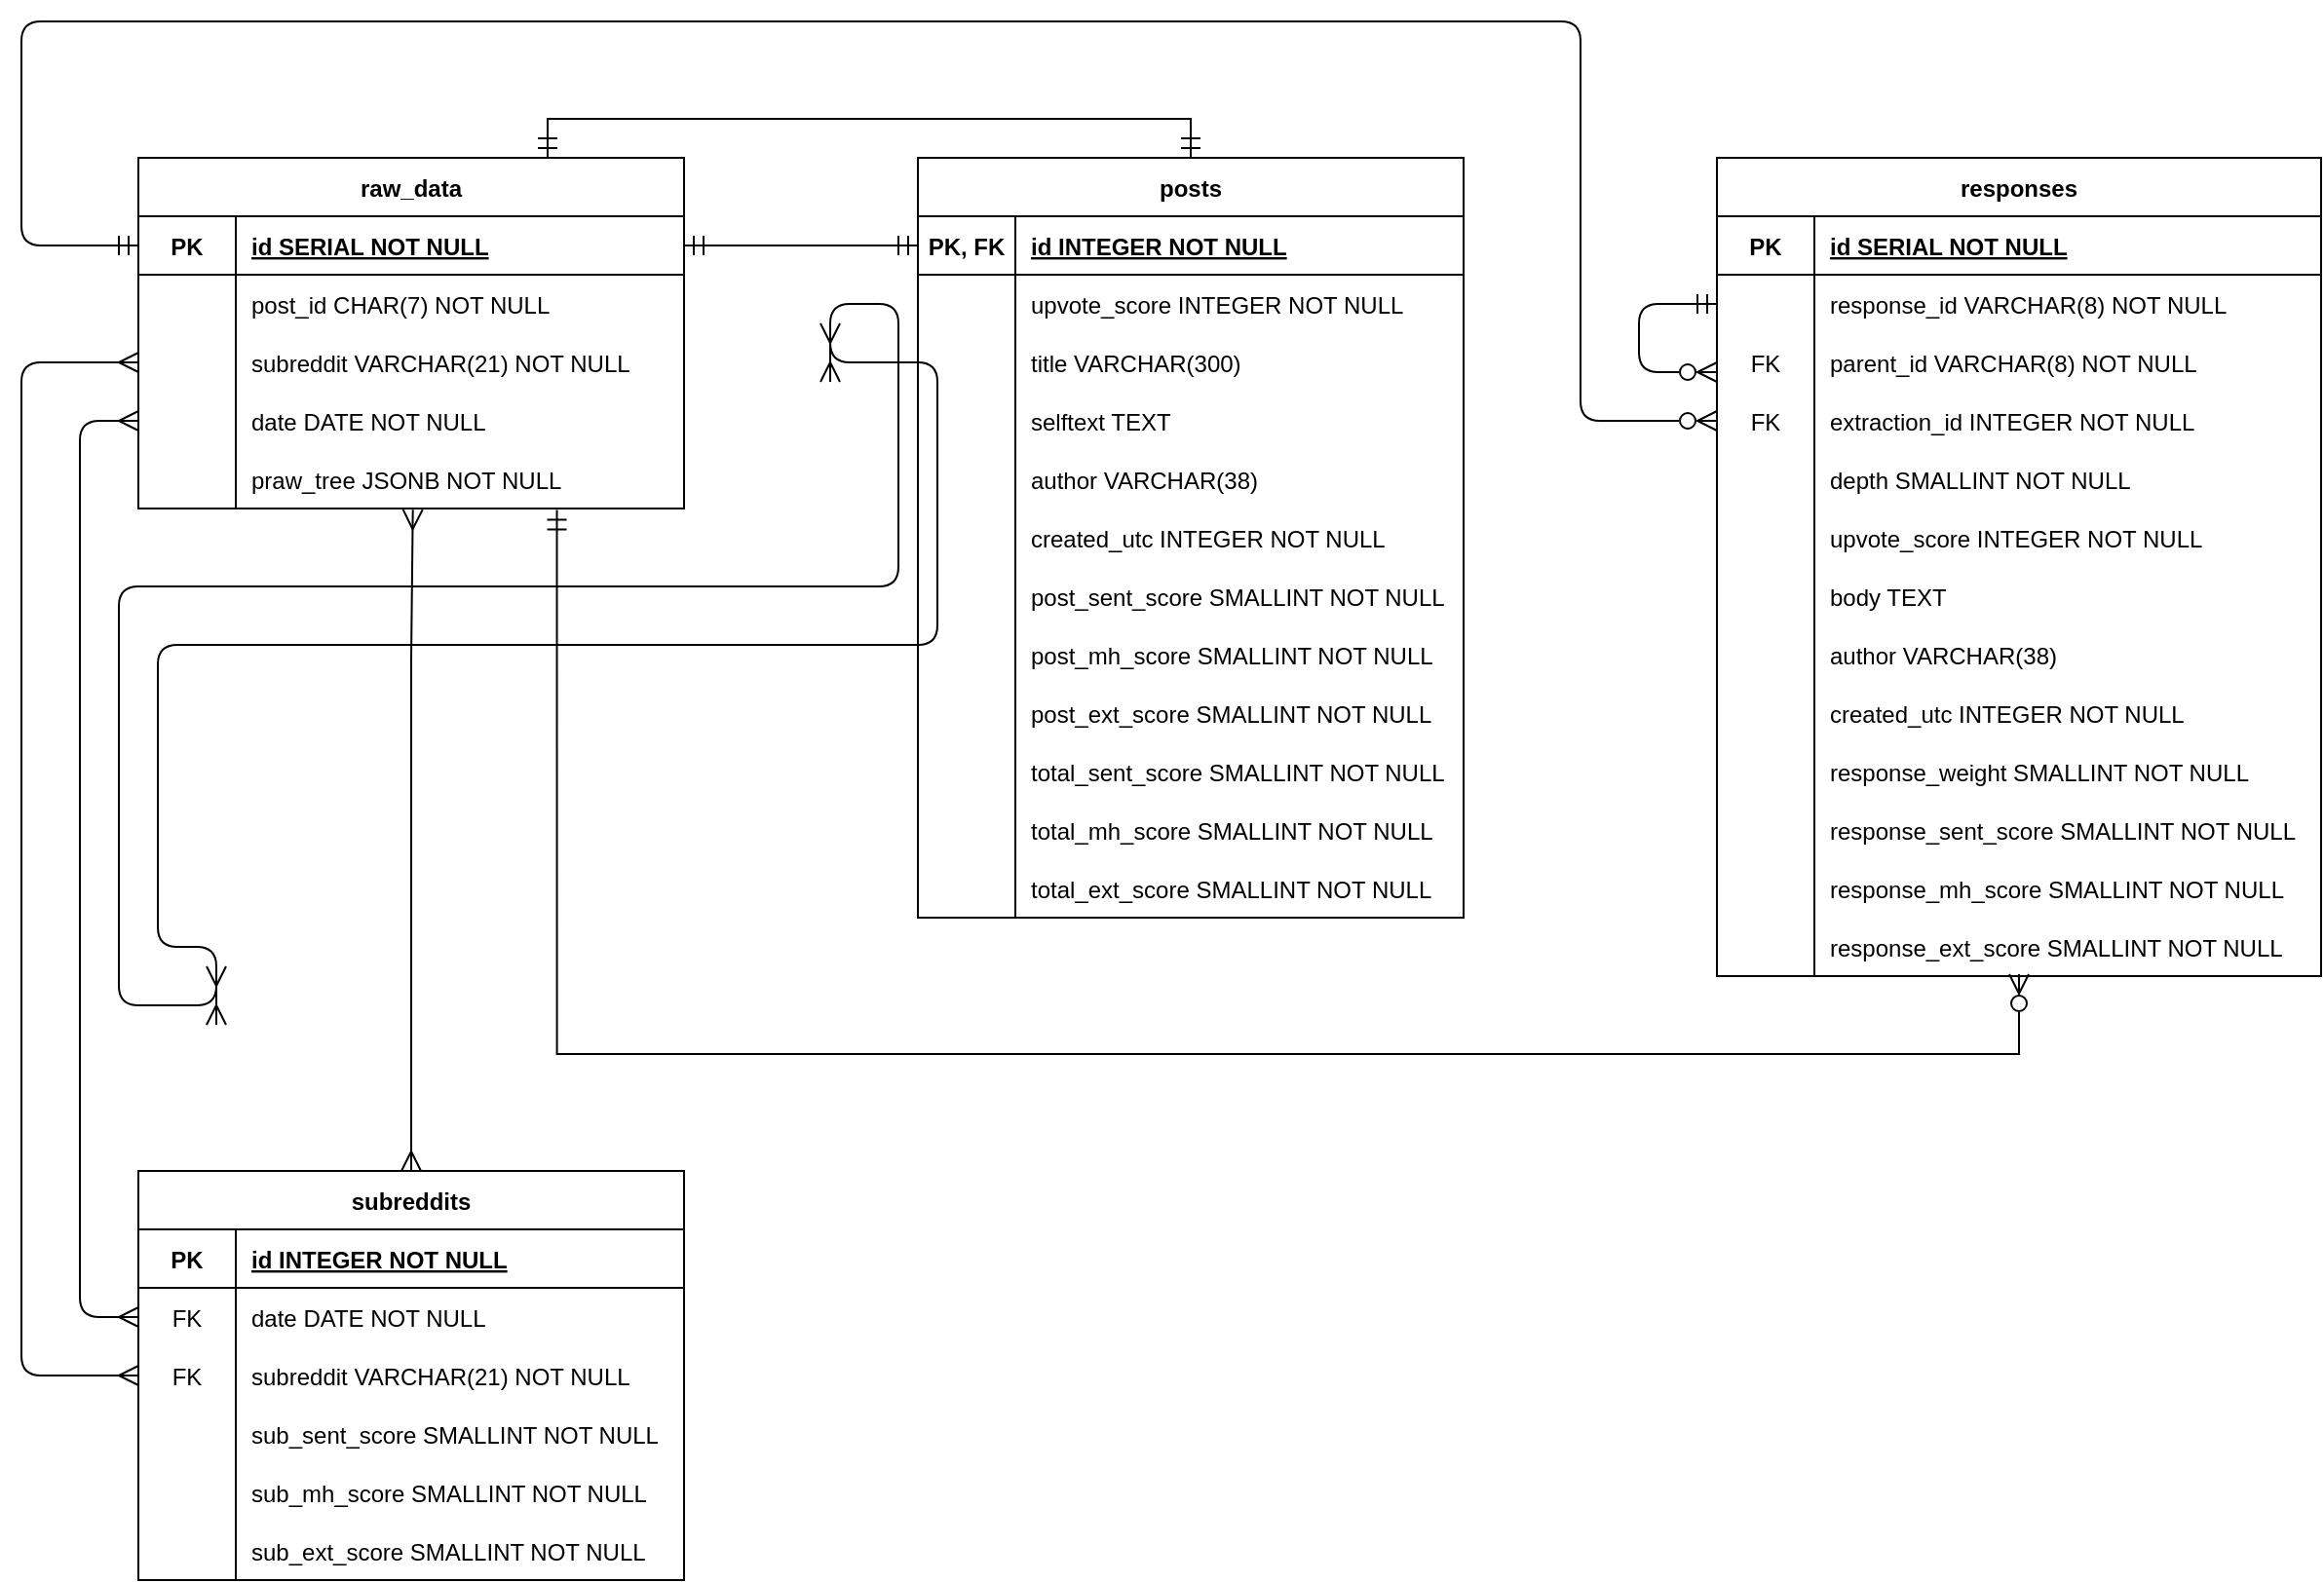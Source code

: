 <mxfile version="24.8.2">
  <diagram id="R2lEEEUBdFMjLlhIrx00" name="Page-1">
    <mxGraphModel dx="2150" dy="928" grid="0" gridSize="10" guides="1" tooltips="1" connect="1" arrows="1" fold="1" page="0" pageScale="1" pageWidth="850" pageHeight="1100" math="0" shadow="0" extFonts="Permanent Marker^https://fonts.googleapis.com/css?family=Permanent+Marker">
      <root>
        <mxCell id="0" />
        <mxCell id="1" parent="0" />
        <mxCell id="C-vyLk0tnHw3VtMMgP7b-1" value="" style="edgeStyle=entityRelationEdgeStyle;endArrow=ERmandOne;startArrow=ERmandOne;endFill=0;startFill=0;entryX=0;entryY=0.5;entryDx=0;entryDy=0;endSize=8;startSize=8;" parent="1" source="C-vyLk0tnHw3VtMMgP7b-24" target="C-vyLk0tnHw3VtMMgP7b-3" edge="1">
          <mxGeometry width="100" height="100" relative="1" as="geometry">
            <mxPoint x="300" y="720" as="sourcePoint" />
            <mxPoint x="400" y="620" as="targetPoint" />
          </mxGeometry>
        </mxCell>
        <mxCell id="C-vyLk0tnHw3VtMMgP7b-2" value="posts" style="shape=table;startSize=30;container=1;collapsible=1;childLayout=tableLayout;fixedRows=1;rowLines=0;fontStyle=1;align=center;resizeLast=1;" parent="1" vertex="1">
          <mxGeometry x="340" y="120" width="280" height="390" as="geometry">
            <mxRectangle x="450" y="120" width="80" height="30" as="alternateBounds" />
          </mxGeometry>
        </mxCell>
        <mxCell id="C-vyLk0tnHw3VtMMgP7b-3" value="" style="shape=partialRectangle;collapsible=0;dropTarget=0;pointerEvents=0;fillColor=none;points=[[0,0.5],[1,0.5]];portConstraint=eastwest;top=0;left=0;right=0;bottom=1;" parent="C-vyLk0tnHw3VtMMgP7b-2" vertex="1">
          <mxGeometry y="30" width="280" height="30" as="geometry" />
        </mxCell>
        <mxCell id="C-vyLk0tnHw3VtMMgP7b-4" value="PK, FK" style="shape=partialRectangle;overflow=hidden;connectable=0;fillColor=none;top=0;left=0;bottom=0;right=0;fontStyle=1;" parent="C-vyLk0tnHw3VtMMgP7b-3" vertex="1">
          <mxGeometry width="50" height="30" as="geometry">
            <mxRectangle width="50" height="30" as="alternateBounds" />
          </mxGeometry>
        </mxCell>
        <mxCell id="C-vyLk0tnHw3VtMMgP7b-5" value="id INTEGER NOT NULL" style="shape=partialRectangle;overflow=hidden;connectable=0;fillColor=none;top=0;left=0;bottom=0;right=0;align=left;spacingLeft=6;fontStyle=5;" parent="C-vyLk0tnHw3VtMMgP7b-3" vertex="1">
          <mxGeometry x="50" width="230" height="30" as="geometry">
            <mxRectangle width="230" height="30" as="alternateBounds" />
          </mxGeometry>
        </mxCell>
        <mxCell id="enfKEhIFP026n-Zkxlq--33" style="shape=partialRectangle;collapsible=0;dropTarget=0;pointerEvents=0;fillColor=none;points=[[0,0.5],[1,0.5]];portConstraint=eastwest;top=0;left=0;right=0;bottom=0;" parent="C-vyLk0tnHw3VtMMgP7b-2" vertex="1">
          <mxGeometry y="60" width="280" height="30" as="geometry" />
        </mxCell>
        <mxCell id="enfKEhIFP026n-Zkxlq--34" style="shape=partialRectangle;overflow=hidden;connectable=0;fillColor=none;top=0;left=0;bottom=0;right=0;" parent="enfKEhIFP026n-Zkxlq--33" vertex="1">
          <mxGeometry width="50" height="30" as="geometry">
            <mxRectangle width="50" height="30" as="alternateBounds" />
          </mxGeometry>
        </mxCell>
        <mxCell id="enfKEhIFP026n-Zkxlq--35" value="upvote_score INTEGER NOT NULL" style="shape=partialRectangle;overflow=hidden;connectable=0;fillColor=none;top=0;left=0;bottom=0;right=0;align=left;spacingLeft=6;" parent="enfKEhIFP026n-Zkxlq--33" vertex="1">
          <mxGeometry x="50" width="230" height="30" as="geometry">
            <mxRectangle width="230" height="30" as="alternateBounds" />
          </mxGeometry>
        </mxCell>
        <mxCell id="enfKEhIFP026n-Zkxlq--36" style="shape=partialRectangle;collapsible=0;dropTarget=0;pointerEvents=0;fillColor=none;points=[[0,0.5],[1,0.5]];portConstraint=eastwest;top=0;left=0;right=0;bottom=0;" parent="C-vyLk0tnHw3VtMMgP7b-2" vertex="1">
          <mxGeometry y="90" width="280" height="30" as="geometry" />
        </mxCell>
        <mxCell id="enfKEhIFP026n-Zkxlq--37" style="shape=partialRectangle;overflow=hidden;connectable=0;fillColor=none;top=0;left=0;bottom=0;right=0;" parent="enfKEhIFP026n-Zkxlq--36" vertex="1">
          <mxGeometry width="50" height="30" as="geometry">
            <mxRectangle width="50" height="30" as="alternateBounds" />
          </mxGeometry>
        </mxCell>
        <mxCell id="enfKEhIFP026n-Zkxlq--38" value="title VARCHAR(300)" style="shape=partialRectangle;overflow=hidden;connectable=0;fillColor=none;top=0;left=0;bottom=0;right=0;align=left;spacingLeft=6;" parent="enfKEhIFP026n-Zkxlq--36" vertex="1">
          <mxGeometry x="50" width="230" height="30" as="geometry">
            <mxRectangle width="230" height="30" as="alternateBounds" />
          </mxGeometry>
        </mxCell>
        <mxCell id="enfKEhIFP026n-Zkxlq--39" style="shape=partialRectangle;collapsible=0;dropTarget=0;pointerEvents=0;fillColor=none;points=[[0,0.5],[1,0.5]];portConstraint=eastwest;top=0;left=0;right=0;bottom=0;" parent="C-vyLk0tnHw3VtMMgP7b-2" vertex="1">
          <mxGeometry y="120" width="280" height="30" as="geometry" />
        </mxCell>
        <mxCell id="enfKEhIFP026n-Zkxlq--40" style="shape=partialRectangle;overflow=hidden;connectable=0;fillColor=none;top=0;left=0;bottom=0;right=0;" parent="enfKEhIFP026n-Zkxlq--39" vertex="1">
          <mxGeometry width="50" height="30" as="geometry">
            <mxRectangle width="50" height="30" as="alternateBounds" />
          </mxGeometry>
        </mxCell>
        <mxCell id="enfKEhIFP026n-Zkxlq--41" value="selftext TEXT" style="shape=partialRectangle;overflow=hidden;connectable=0;fillColor=none;top=0;left=0;bottom=0;right=0;align=left;spacingLeft=6;" parent="enfKEhIFP026n-Zkxlq--39" vertex="1">
          <mxGeometry x="50" width="230" height="30" as="geometry">
            <mxRectangle width="230" height="30" as="alternateBounds" />
          </mxGeometry>
        </mxCell>
        <mxCell id="enfKEhIFP026n-Zkxlq--42" style="shape=partialRectangle;collapsible=0;dropTarget=0;pointerEvents=0;fillColor=none;points=[[0,0.5],[1,0.5]];portConstraint=eastwest;top=0;left=0;right=0;bottom=0;" parent="C-vyLk0tnHw3VtMMgP7b-2" vertex="1">
          <mxGeometry y="150" width="280" height="30" as="geometry" />
        </mxCell>
        <mxCell id="enfKEhIFP026n-Zkxlq--43" style="shape=partialRectangle;overflow=hidden;connectable=0;fillColor=none;top=0;left=0;bottom=0;right=0;" parent="enfKEhIFP026n-Zkxlq--42" vertex="1">
          <mxGeometry width="50" height="30" as="geometry">
            <mxRectangle width="50" height="30" as="alternateBounds" />
          </mxGeometry>
        </mxCell>
        <mxCell id="enfKEhIFP026n-Zkxlq--44" value="author VARCHAR(38)" style="shape=partialRectangle;overflow=hidden;connectable=0;fillColor=none;top=0;left=0;bottom=0;right=0;align=left;spacingLeft=6;" parent="enfKEhIFP026n-Zkxlq--42" vertex="1">
          <mxGeometry x="50" width="230" height="30" as="geometry">
            <mxRectangle width="230" height="30" as="alternateBounds" />
          </mxGeometry>
        </mxCell>
        <mxCell id="enfKEhIFP026n-Zkxlq--45" style="shape=partialRectangle;collapsible=0;dropTarget=0;pointerEvents=0;fillColor=none;points=[[0,0.5],[1,0.5]];portConstraint=eastwest;top=0;left=0;right=0;bottom=0;" parent="C-vyLk0tnHw3VtMMgP7b-2" vertex="1">
          <mxGeometry y="180" width="280" height="30" as="geometry" />
        </mxCell>
        <mxCell id="enfKEhIFP026n-Zkxlq--46" style="shape=partialRectangle;overflow=hidden;connectable=0;fillColor=none;top=0;left=0;bottom=0;right=0;" parent="enfKEhIFP026n-Zkxlq--45" vertex="1">
          <mxGeometry width="50" height="30" as="geometry">
            <mxRectangle width="50" height="30" as="alternateBounds" />
          </mxGeometry>
        </mxCell>
        <mxCell id="enfKEhIFP026n-Zkxlq--47" value="created_utc INTEGER NOT NULL" style="shape=partialRectangle;overflow=hidden;connectable=0;fillColor=none;top=0;left=0;bottom=0;right=0;align=left;spacingLeft=6;" parent="enfKEhIFP026n-Zkxlq--45" vertex="1">
          <mxGeometry x="50" width="230" height="30" as="geometry">
            <mxRectangle width="230" height="30" as="alternateBounds" />
          </mxGeometry>
        </mxCell>
        <mxCell id="8oqQTpmFFKDCSLcYgCD--58" style="shape=partialRectangle;collapsible=0;dropTarget=0;pointerEvents=0;fillColor=none;points=[[0,0.5],[1,0.5]];portConstraint=eastwest;top=0;left=0;right=0;bottom=0;" vertex="1" parent="C-vyLk0tnHw3VtMMgP7b-2">
          <mxGeometry y="210" width="280" height="30" as="geometry" />
        </mxCell>
        <mxCell id="8oqQTpmFFKDCSLcYgCD--59" style="shape=partialRectangle;overflow=hidden;connectable=0;fillColor=none;top=0;left=0;bottom=0;right=0;" vertex="1" parent="8oqQTpmFFKDCSLcYgCD--58">
          <mxGeometry width="50" height="30" as="geometry">
            <mxRectangle width="50" height="30" as="alternateBounds" />
          </mxGeometry>
        </mxCell>
        <mxCell id="8oqQTpmFFKDCSLcYgCD--60" value="post_sent_score SMALLINT NOT NULL" style="shape=partialRectangle;overflow=hidden;connectable=0;fillColor=none;top=0;left=0;bottom=0;right=0;align=left;spacingLeft=6;" vertex="1" parent="8oqQTpmFFKDCSLcYgCD--58">
          <mxGeometry x="50" width="230" height="30" as="geometry">
            <mxRectangle width="230" height="30" as="alternateBounds" />
          </mxGeometry>
        </mxCell>
        <mxCell id="8oqQTpmFFKDCSLcYgCD--55" style="shape=partialRectangle;collapsible=0;dropTarget=0;pointerEvents=0;fillColor=none;points=[[0,0.5],[1,0.5]];portConstraint=eastwest;top=0;left=0;right=0;bottom=0;" vertex="1" parent="C-vyLk0tnHw3VtMMgP7b-2">
          <mxGeometry y="240" width="280" height="30" as="geometry" />
        </mxCell>
        <mxCell id="8oqQTpmFFKDCSLcYgCD--56" style="shape=partialRectangle;overflow=hidden;connectable=0;fillColor=none;top=0;left=0;bottom=0;right=0;" vertex="1" parent="8oqQTpmFFKDCSLcYgCD--55">
          <mxGeometry width="50" height="30" as="geometry">
            <mxRectangle width="50" height="30" as="alternateBounds" />
          </mxGeometry>
        </mxCell>
        <mxCell id="8oqQTpmFFKDCSLcYgCD--57" value="post_mh_score SMALLINT NOT NULL" style="shape=partialRectangle;overflow=hidden;connectable=0;fillColor=none;top=0;left=0;bottom=0;right=0;align=left;spacingLeft=6;" vertex="1" parent="8oqQTpmFFKDCSLcYgCD--55">
          <mxGeometry x="50" width="230" height="30" as="geometry">
            <mxRectangle width="230" height="30" as="alternateBounds" />
          </mxGeometry>
        </mxCell>
        <mxCell id="8oqQTpmFFKDCSLcYgCD--52" style="shape=partialRectangle;collapsible=0;dropTarget=0;pointerEvents=0;fillColor=none;points=[[0,0.5],[1,0.5]];portConstraint=eastwest;top=0;left=0;right=0;bottom=0;" vertex="1" parent="C-vyLk0tnHw3VtMMgP7b-2">
          <mxGeometry y="270" width="280" height="30" as="geometry" />
        </mxCell>
        <mxCell id="8oqQTpmFFKDCSLcYgCD--53" style="shape=partialRectangle;overflow=hidden;connectable=0;fillColor=none;top=0;left=0;bottom=0;right=0;" vertex="1" parent="8oqQTpmFFKDCSLcYgCD--52">
          <mxGeometry width="50" height="30" as="geometry">
            <mxRectangle width="50" height="30" as="alternateBounds" />
          </mxGeometry>
        </mxCell>
        <mxCell id="8oqQTpmFFKDCSLcYgCD--54" value="post_ext_score SMALLINT NOT NULL" style="shape=partialRectangle;overflow=hidden;connectable=0;fillColor=none;top=0;left=0;bottom=0;right=0;align=left;spacingLeft=6;" vertex="1" parent="8oqQTpmFFKDCSLcYgCD--52">
          <mxGeometry x="50" width="230" height="30" as="geometry">
            <mxRectangle width="230" height="30" as="alternateBounds" />
          </mxGeometry>
        </mxCell>
        <mxCell id="8oqQTpmFFKDCSLcYgCD--49" style="shape=partialRectangle;collapsible=0;dropTarget=0;pointerEvents=0;fillColor=none;points=[[0,0.5],[1,0.5]];portConstraint=eastwest;top=0;left=0;right=0;bottom=0;" vertex="1" parent="C-vyLk0tnHw3VtMMgP7b-2">
          <mxGeometry y="300" width="280" height="30" as="geometry" />
        </mxCell>
        <mxCell id="8oqQTpmFFKDCSLcYgCD--50" style="shape=partialRectangle;overflow=hidden;connectable=0;fillColor=none;top=0;left=0;bottom=0;right=0;" vertex="1" parent="8oqQTpmFFKDCSLcYgCD--49">
          <mxGeometry width="50" height="30" as="geometry">
            <mxRectangle width="50" height="30" as="alternateBounds" />
          </mxGeometry>
        </mxCell>
        <mxCell id="8oqQTpmFFKDCSLcYgCD--51" value="total_sent_score SMALLINT NOT NULL    " style="shape=partialRectangle;overflow=hidden;connectable=0;fillColor=none;top=0;left=0;bottom=0;right=0;align=left;spacingLeft=6;" vertex="1" parent="8oqQTpmFFKDCSLcYgCD--49">
          <mxGeometry x="50" width="230" height="30" as="geometry">
            <mxRectangle width="230" height="30" as="alternateBounds" />
          </mxGeometry>
        </mxCell>
        <mxCell id="8oqQTpmFFKDCSLcYgCD--46" style="shape=partialRectangle;collapsible=0;dropTarget=0;pointerEvents=0;fillColor=none;points=[[0,0.5],[1,0.5]];portConstraint=eastwest;top=0;left=0;right=0;bottom=0;" vertex="1" parent="C-vyLk0tnHw3VtMMgP7b-2">
          <mxGeometry y="330" width="280" height="30" as="geometry" />
        </mxCell>
        <mxCell id="8oqQTpmFFKDCSLcYgCD--47" style="shape=partialRectangle;overflow=hidden;connectable=0;fillColor=none;top=0;left=0;bottom=0;right=0;" vertex="1" parent="8oqQTpmFFKDCSLcYgCD--46">
          <mxGeometry width="50" height="30" as="geometry">
            <mxRectangle width="50" height="30" as="alternateBounds" />
          </mxGeometry>
        </mxCell>
        <mxCell id="8oqQTpmFFKDCSLcYgCD--48" value="total_mh_score SMALLINT NOT NULL" style="shape=partialRectangle;overflow=hidden;connectable=0;fillColor=none;top=0;left=0;bottom=0;right=0;align=left;spacingLeft=6;" vertex="1" parent="8oqQTpmFFKDCSLcYgCD--46">
          <mxGeometry x="50" width="230" height="30" as="geometry">
            <mxRectangle width="230" height="30" as="alternateBounds" />
          </mxGeometry>
        </mxCell>
        <mxCell id="8oqQTpmFFKDCSLcYgCD--43" style="shape=partialRectangle;collapsible=0;dropTarget=0;pointerEvents=0;fillColor=none;points=[[0,0.5],[1,0.5]];portConstraint=eastwest;top=0;left=0;right=0;bottom=0;" vertex="1" parent="C-vyLk0tnHw3VtMMgP7b-2">
          <mxGeometry y="360" width="280" height="30" as="geometry" />
        </mxCell>
        <mxCell id="8oqQTpmFFKDCSLcYgCD--44" style="shape=partialRectangle;overflow=hidden;connectable=0;fillColor=none;top=0;left=0;bottom=0;right=0;" vertex="1" parent="8oqQTpmFFKDCSLcYgCD--43">
          <mxGeometry width="50" height="30" as="geometry">
            <mxRectangle width="50" height="30" as="alternateBounds" />
          </mxGeometry>
        </mxCell>
        <mxCell id="8oqQTpmFFKDCSLcYgCD--45" value="total_ext_score SMALLINT NOT NULL" style="shape=partialRectangle;overflow=hidden;connectable=0;fillColor=none;top=0;left=0;bottom=0;right=0;align=left;spacingLeft=6;" vertex="1" parent="8oqQTpmFFKDCSLcYgCD--43">
          <mxGeometry x="50" width="230" height="30" as="geometry">
            <mxRectangle width="230" height="30" as="alternateBounds" />
          </mxGeometry>
        </mxCell>
        <mxCell id="C-vyLk0tnHw3VtMMgP7b-13" value="responses" style="shape=table;startSize=30;container=1;collapsible=1;childLayout=tableLayout;fixedRows=1;rowLines=0;fontStyle=1;align=center;resizeLast=1;" parent="1" vertex="1">
          <mxGeometry x="750" y="120" width="310" height="420" as="geometry" />
        </mxCell>
        <mxCell id="C-vyLk0tnHw3VtMMgP7b-14" value="" style="shape=partialRectangle;collapsible=0;dropTarget=0;pointerEvents=0;fillColor=none;points=[[0,0.5],[1,0.5]];portConstraint=eastwest;top=0;left=0;right=0;bottom=1;" parent="C-vyLk0tnHw3VtMMgP7b-13" vertex="1">
          <mxGeometry y="30" width="310" height="30" as="geometry" />
        </mxCell>
        <mxCell id="C-vyLk0tnHw3VtMMgP7b-15" value="PK" style="shape=partialRectangle;overflow=hidden;connectable=0;fillColor=none;top=0;left=0;bottom=0;right=0;fontStyle=1;" parent="C-vyLk0tnHw3VtMMgP7b-14" vertex="1">
          <mxGeometry width="50" height="30" as="geometry">
            <mxRectangle width="50" height="30" as="alternateBounds" />
          </mxGeometry>
        </mxCell>
        <mxCell id="C-vyLk0tnHw3VtMMgP7b-16" value="id SERIAL NOT NULL" style="shape=partialRectangle;overflow=hidden;connectable=0;fillColor=none;top=0;left=0;bottom=0;right=0;align=left;spacingLeft=6;fontStyle=5;" parent="C-vyLk0tnHw3VtMMgP7b-14" vertex="1">
          <mxGeometry x="50" width="260" height="30" as="geometry">
            <mxRectangle width="260" height="30" as="alternateBounds" />
          </mxGeometry>
        </mxCell>
        <mxCell id="8oqQTpmFFKDCSLcYgCD--73" style="shape=partialRectangle;collapsible=0;dropTarget=0;pointerEvents=0;fillColor=none;points=[[0,0.5],[1,0.5]];portConstraint=eastwest;top=0;left=0;right=0;bottom=0;" vertex="1" parent="C-vyLk0tnHw3VtMMgP7b-13">
          <mxGeometry y="60" width="310" height="30" as="geometry" />
        </mxCell>
        <mxCell id="8oqQTpmFFKDCSLcYgCD--74" style="shape=partialRectangle;overflow=hidden;connectable=0;fillColor=none;top=0;left=0;bottom=0;right=0;" vertex="1" parent="8oqQTpmFFKDCSLcYgCD--73">
          <mxGeometry width="50" height="30" as="geometry">
            <mxRectangle width="50" height="30" as="alternateBounds" />
          </mxGeometry>
        </mxCell>
        <mxCell id="8oqQTpmFFKDCSLcYgCD--75" value="response_id VARCHAR(8) NOT NULL" style="shape=partialRectangle;overflow=hidden;connectable=0;fillColor=none;top=0;left=0;bottom=0;right=0;align=left;spacingLeft=6;" vertex="1" parent="8oqQTpmFFKDCSLcYgCD--73">
          <mxGeometry x="50" width="260" height="30" as="geometry">
            <mxRectangle width="260" height="30" as="alternateBounds" />
          </mxGeometry>
        </mxCell>
        <mxCell id="C-vyLk0tnHw3VtMMgP7b-17" value="" style="shape=partialRectangle;collapsible=0;dropTarget=0;pointerEvents=0;fillColor=none;points=[[0,0.5],[1,0.5]];portConstraint=eastwest;top=0;left=0;right=0;bottom=0;" parent="C-vyLk0tnHw3VtMMgP7b-13" vertex="1">
          <mxGeometry y="90" width="310" height="30" as="geometry" />
        </mxCell>
        <mxCell id="C-vyLk0tnHw3VtMMgP7b-18" value="FK" style="shape=partialRectangle;overflow=hidden;connectable=0;fillColor=none;top=0;left=0;bottom=0;right=0;" parent="C-vyLk0tnHw3VtMMgP7b-17" vertex="1">
          <mxGeometry width="50" height="30" as="geometry">
            <mxRectangle width="50" height="30" as="alternateBounds" />
          </mxGeometry>
        </mxCell>
        <mxCell id="C-vyLk0tnHw3VtMMgP7b-19" value="parent_id VARCHAR(8) NOT NULL" style="shape=partialRectangle;overflow=hidden;connectable=0;fillColor=none;top=0;left=0;bottom=0;right=0;align=left;spacingLeft=6;" parent="C-vyLk0tnHw3VtMMgP7b-17" vertex="1">
          <mxGeometry x="50" width="260" height="30" as="geometry">
            <mxRectangle width="260" height="30" as="alternateBounds" />
          </mxGeometry>
        </mxCell>
        <mxCell id="C-vyLk0tnHw3VtMMgP7b-20" value="" style="shape=partialRectangle;collapsible=0;dropTarget=0;pointerEvents=0;fillColor=none;points=[[0,0.5],[1,0.5]];portConstraint=eastwest;top=0;left=0;right=0;bottom=0;" parent="C-vyLk0tnHw3VtMMgP7b-13" vertex="1">
          <mxGeometry y="120" width="310" height="30" as="geometry" />
        </mxCell>
        <mxCell id="C-vyLk0tnHw3VtMMgP7b-21" value="FK" style="shape=partialRectangle;overflow=hidden;connectable=0;fillColor=none;top=0;left=0;bottom=0;right=0;" parent="C-vyLk0tnHw3VtMMgP7b-20" vertex="1">
          <mxGeometry width="50" height="30" as="geometry">
            <mxRectangle width="50" height="30" as="alternateBounds" />
          </mxGeometry>
        </mxCell>
        <mxCell id="C-vyLk0tnHw3VtMMgP7b-22" value="extraction_id INTEGER NOT NULL" style="shape=partialRectangle;overflow=hidden;connectable=0;fillColor=none;top=0;left=0;bottom=0;right=0;align=left;spacingLeft=6;" parent="C-vyLk0tnHw3VtMMgP7b-20" vertex="1">
          <mxGeometry x="50" width="260" height="30" as="geometry">
            <mxRectangle width="260" height="30" as="alternateBounds" />
          </mxGeometry>
        </mxCell>
        <mxCell id="enfKEhIFP026n-Zkxlq--60" style="shape=partialRectangle;collapsible=0;dropTarget=0;pointerEvents=0;fillColor=none;points=[[0,0.5],[1,0.5]];portConstraint=eastwest;top=0;left=0;right=0;bottom=0;" parent="C-vyLk0tnHw3VtMMgP7b-13" vertex="1">
          <mxGeometry y="150" width="310" height="30" as="geometry" />
        </mxCell>
        <mxCell id="enfKEhIFP026n-Zkxlq--61" style="shape=partialRectangle;overflow=hidden;connectable=0;fillColor=none;top=0;left=0;bottom=0;right=0;" parent="enfKEhIFP026n-Zkxlq--60" vertex="1">
          <mxGeometry width="50" height="30" as="geometry">
            <mxRectangle width="50" height="30" as="alternateBounds" />
          </mxGeometry>
        </mxCell>
        <mxCell id="enfKEhIFP026n-Zkxlq--62" value="depth SMALLINT NOT NULL" style="shape=partialRectangle;overflow=hidden;connectable=0;fillColor=none;top=0;left=0;bottom=0;right=0;align=left;spacingLeft=6;" parent="enfKEhIFP026n-Zkxlq--60" vertex="1">
          <mxGeometry x="50" width="260" height="30" as="geometry">
            <mxRectangle width="260" height="30" as="alternateBounds" />
          </mxGeometry>
        </mxCell>
        <mxCell id="enfKEhIFP026n-Zkxlq--57" style="shape=partialRectangle;collapsible=0;dropTarget=0;pointerEvents=0;fillColor=none;points=[[0,0.5],[1,0.5]];portConstraint=eastwest;top=0;left=0;right=0;bottom=0;" parent="C-vyLk0tnHw3VtMMgP7b-13" vertex="1">
          <mxGeometry y="180" width="310" height="30" as="geometry" />
        </mxCell>
        <mxCell id="enfKEhIFP026n-Zkxlq--58" style="shape=partialRectangle;overflow=hidden;connectable=0;fillColor=none;top=0;left=0;bottom=0;right=0;" parent="enfKEhIFP026n-Zkxlq--57" vertex="1">
          <mxGeometry width="50" height="30" as="geometry">
            <mxRectangle width="50" height="30" as="alternateBounds" />
          </mxGeometry>
        </mxCell>
        <mxCell id="enfKEhIFP026n-Zkxlq--59" value="upvote_score INTEGER NOT NULL" style="shape=partialRectangle;overflow=hidden;connectable=0;fillColor=none;top=0;left=0;bottom=0;right=0;align=left;spacingLeft=6;" parent="enfKEhIFP026n-Zkxlq--57" vertex="1">
          <mxGeometry x="50" width="260" height="30" as="geometry">
            <mxRectangle width="260" height="30" as="alternateBounds" />
          </mxGeometry>
        </mxCell>
        <mxCell id="enfKEhIFP026n-Zkxlq--54" style="shape=partialRectangle;collapsible=0;dropTarget=0;pointerEvents=0;fillColor=none;points=[[0,0.5],[1,0.5]];portConstraint=eastwest;top=0;left=0;right=0;bottom=0;" parent="C-vyLk0tnHw3VtMMgP7b-13" vertex="1">
          <mxGeometry y="210" width="310" height="30" as="geometry" />
        </mxCell>
        <mxCell id="enfKEhIFP026n-Zkxlq--55" style="shape=partialRectangle;overflow=hidden;connectable=0;fillColor=none;top=0;left=0;bottom=0;right=0;" parent="enfKEhIFP026n-Zkxlq--54" vertex="1">
          <mxGeometry width="50" height="30" as="geometry">
            <mxRectangle width="50" height="30" as="alternateBounds" />
          </mxGeometry>
        </mxCell>
        <mxCell id="enfKEhIFP026n-Zkxlq--56" value="body TEXT" style="shape=partialRectangle;overflow=hidden;connectable=0;fillColor=none;top=0;left=0;bottom=0;right=0;align=left;spacingLeft=6;" parent="enfKEhIFP026n-Zkxlq--54" vertex="1">
          <mxGeometry x="50" width="260" height="30" as="geometry">
            <mxRectangle width="260" height="30" as="alternateBounds" />
          </mxGeometry>
        </mxCell>
        <mxCell id="enfKEhIFP026n-Zkxlq--51" style="shape=partialRectangle;collapsible=0;dropTarget=0;pointerEvents=0;fillColor=none;points=[[0,0.5],[1,0.5]];portConstraint=eastwest;top=0;left=0;right=0;bottom=0;" parent="C-vyLk0tnHw3VtMMgP7b-13" vertex="1">
          <mxGeometry y="240" width="310" height="30" as="geometry" />
        </mxCell>
        <mxCell id="enfKEhIFP026n-Zkxlq--52" style="shape=partialRectangle;overflow=hidden;connectable=0;fillColor=none;top=0;left=0;bottom=0;right=0;" parent="enfKEhIFP026n-Zkxlq--51" vertex="1">
          <mxGeometry width="50" height="30" as="geometry">
            <mxRectangle width="50" height="30" as="alternateBounds" />
          </mxGeometry>
        </mxCell>
        <mxCell id="enfKEhIFP026n-Zkxlq--53" value="author VARCHAR(38)" style="shape=partialRectangle;overflow=hidden;connectable=0;fillColor=none;top=0;left=0;bottom=0;right=0;align=left;spacingLeft=6;" parent="enfKEhIFP026n-Zkxlq--51" vertex="1">
          <mxGeometry x="50" width="260" height="30" as="geometry">
            <mxRectangle width="260" height="30" as="alternateBounds" />
          </mxGeometry>
        </mxCell>
        <mxCell id="enfKEhIFP026n-Zkxlq--48" style="shape=partialRectangle;collapsible=0;dropTarget=0;pointerEvents=0;fillColor=none;points=[[0,0.5],[1,0.5]];portConstraint=eastwest;top=0;left=0;right=0;bottom=0;" parent="C-vyLk0tnHw3VtMMgP7b-13" vertex="1">
          <mxGeometry y="270" width="310" height="30" as="geometry" />
        </mxCell>
        <mxCell id="enfKEhIFP026n-Zkxlq--49" style="shape=partialRectangle;overflow=hidden;connectable=0;fillColor=none;top=0;left=0;bottom=0;right=0;" parent="enfKEhIFP026n-Zkxlq--48" vertex="1">
          <mxGeometry width="50" height="30" as="geometry">
            <mxRectangle width="50" height="30" as="alternateBounds" />
          </mxGeometry>
        </mxCell>
        <mxCell id="enfKEhIFP026n-Zkxlq--50" value="created_utc INTEGER NOT NULL" style="shape=partialRectangle;overflow=hidden;connectable=0;fillColor=none;top=0;left=0;bottom=0;right=0;align=left;spacingLeft=6;" parent="enfKEhIFP026n-Zkxlq--48" vertex="1">
          <mxGeometry x="50" width="260" height="30" as="geometry">
            <mxRectangle width="260" height="30" as="alternateBounds" />
          </mxGeometry>
        </mxCell>
        <mxCell id="8oqQTpmFFKDCSLcYgCD--61" style="shape=partialRectangle;collapsible=0;dropTarget=0;pointerEvents=0;fillColor=none;points=[[0,0.5],[1,0.5]];portConstraint=eastwest;top=0;left=0;right=0;bottom=0;" vertex="1" parent="C-vyLk0tnHw3VtMMgP7b-13">
          <mxGeometry y="300" width="310" height="30" as="geometry" />
        </mxCell>
        <mxCell id="8oqQTpmFFKDCSLcYgCD--62" style="shape=partialRectangle;overflow=hidden;connectable=0;fillColor=none;top=0;left=0;bottom=0;right=0;" vertex="1" parent="8oqQTpmFFKDCSLcYgCD--61">
          <mxGeometry width="50" height="30" as="geometry">
            <mxRectangle width="50" height="30" as="alternateBounds" />
          </mxGeometry>
        </mxCell>
        <mxCell id="8oqQTpmFFKDCSLcYgCD--63" value="response_weight SMALLINT NOT NULL" style="shape=partialRectangle;overflow=hidden;connectable=0;fillColor=none;top=0;left=0;bottom=0;right=0;align=left;spacingLeft=6;" vertex="1" parent="8oqQTpmFFKDCSLcYgCD--61">
          <mxGeometry x="50" width="260" height="30" as="geometry">
            <mxRectangle width="260" height="30" as="alternateBounds" />
          </mxGeometry>
        </mxCell>
        <mxCell id="8oqQTpmFFKDCSLcYgCD--64" style="shape=partialRectangle;collapsible=0;dropTarget=0;pointerEvents=0;fillColor=none;points=[[0,0.5],[1,0.5]];portConstraint=eastwest;top=0;left=0;right=0;bottom=0;" vertex="1" parent="C-vyLk0tnHw3VtMMgP7b-13">
          <mxGeometry y="330" width="310" height="30" as="geometry" />
        </mxCell>
        <mxCell id="8oqQTpmFFKDCSLcYgCD--65" style="shape=partialRectangle;overflow=hidden;connectable=0;fillColor=none;top=0;left=0;bottom=0;right=0;" vertex="1" parent="8oqQTpmFFKDCSLcYgCD--64">
          <mxGeometry width="50" height="30" as="geometry">
            <mxRectangle width="50" height="30" as="alternateBounds" />
          </mxGeometry>
        </mxCell>
        <mxCell id="8oqQTpmFFKDCSLcYgCD--66" value="response_sent_score SMALLINT NOT NULL" style="shape=partialRectangle;overflow=hidden;connectable=0;fillColor=none;top=0;left=0;bottom=0;right=0;align=left;spacingLeft=6;" vertex="1" parent="8oqQTpmFFKDCSLcYgCD--64">
          <mxGeometry x="50" width="260" height="30" as="geometry">
            <mxRectangle width="260" height="30" as="alternateBounds" />
          </mxGeometry>
        </mxCell>
        <mxCell id="8oqQTpmFFKDCSLcYgCD--70" style="shape=partialRectangle;collapsible=0;dropTarget=0;pointerEvents=0;fillColor=none;points=[[0,0.5],[1,0.5]];portConstraint=eastwest;top=0;left=0;right=0;bottom=0;" vertex="1" parent="C-vyLk0tnHw3VtMMgP7b-13">
          <mxGeometry y="360" width="310" height="30" as="geometry" />
        </mxCell>
        <mxCell id="8oqQTpmFFKDCSLcYgCD--71" style="shape=partialRectangle;overflow=hidden;connectable=0;fillColor=none;top=0;left=0;bottom=0;right=0;" vertex="1" parent="8oqQTpmFFKDCSLcYgCD--70">
          <mxGeometry width="50" height="30" as="geometry">
            <mxRectangle width="50" height="30" as="alternateBounds" />
          </mxGeometry>
        </mxCell>
        <mxCell id="8oqQTpmFFKDCSLcYgCD--72" value="response_mh_score SMALLINT NOT NULL" style="shape=partialRectangle;overflow=hidden;connectable=0;fillColor=none;top=0;left=0;bottom=0;right=0;align=left;spacingLeft=6;" vertex="1" parent="8oqQTpmFFKDCSLcYgCD--70">
          <mxGeometry x="50" width="260" height="30" as="geometry">
            <mxRectangle width="260" height="30" as="alternateBounds" />
          </mxGeometry>
        </mxCell>
        <mxCell id="8oqQTpmFFKDCSLcYgCD--67" style="shape=partialRectangle;collapsible=0;dropTarget=0;pointerEvents=0;fillColor=none;points=[[0,0.5],[1,0.5]];portConstraint=eastwest;top=0;left=0;right=0;bottom=0;" vertex="1" parent="C-vyLk0tnHw3VtMMgP7b-13">
          <mxGeometry y="390" width="310" height="30" as="geometry" />
        </mxCell>
        <mxCell id="8oqQTpmFFKDCSLcYgCD--68" style="shape=partialRectangle;overflow=hidden;connectable=0;fillColor=none;top=0;left=0;bottom=0;right=0;" vertex="1" parent="8oqQTpmFFKDCSLcYgCD--67">
          <mxGeometry width="50" height="30" as="geometry">
            <mxRectangle width="50" height="30" as="alternateBounds" />
          </mxGeometry>
        </mxCell>
        <mxCell id="8oqQTpmFFKDCSLcYgCD--69" value="response_ext_score SMALLINT NOT NULL" style="shape=partialRectangle;overflow=hidden;connectable=0;fillColor=none;top=0;left=0;bottom=0;right=0;align=left;spacingLeft=6;" vertex="1" parent="8oqQTpmFFKDCSLcYgCD--67">
          <mxGeometry x="50" width="260" height="30" as="geometry">
            <mxRectangle width="260" height="30" as="alternateBounds" />
          </mxGeometry>
        </mxCell>
        <mxCell id="C-vyLk0tnHw3VtMMgP7b-23" value="raw_data" style="shape=table;startSize=30;container=1;collapsible=1;childLayout=tableLayout;fixedRows=1;rowLines=0;fontStyle=1;align=center;resizeLast=1;" parent="1" vertex="1">
          <mxGeometry x="-60" y="120" width="280" height="180" as="geometry" />
        </mxCell>
        <mxCell id="C-vyLk0tnHw3VtMMgP7b-24" value="" style="shape=partialRectangle;collapsible=0;dropTarget=0;pointerEvents=0;fillColor=none;points=[[0,0.5],[1,0.5]];portConstraint=eastwest;top=0;left=0;right=0;bottom=1;" parent="C-vyLk0tnHw3VtMMgP7b-23" vertex="1">
          <mxGeometry y="30" width="280" height="30" as="geometry" />
        </mxCell>
        <mxCell id="C-vyLk0tnHw3VtMMgP7b-25" value="PK" style="shape=partialRectangle;overflow=hidden;connectable=0;fillColor=none;top=0;left=0;bottom=0;right=0;fontStyle=1;" parent="C-vyLk0tnHw3VtMMgP7b-24" vertex="1">
          <mxGeometry width="50" height="30" as="geometry">
            <mxRectangle width="50" height="30" as="alternateBounds" />
          </mxGeometry>
        </mxCell>
        <mxCell id="C-vyLk0tnHw3VtMMgP7b-26" value="id SERIAL NOT NULL " style="shape=partialRectangle;overflow=hidden;connectable=0;fillColor=none;top=0;left=0;bottom=0;right=0;align=left;spacingLeft=6;fontStyle=5;" parent="C-vyLk0tnHw3VtMMgP7b-24" vertex="1">
          <mxGeometry x="50" width="230" height="30" as="geometry">
            <mxRectangle width="230" height="30" as="alternateBounds" />
          </mxGeometry>
        </mxCell>
        <mxCell id="C-vyLk0tnHw3VtMMgP7b-27" value="" style="shape=partialRectangle;collapsible=0;dropTarget=0;pointerEvents=0;fillColor=none;points=[[0,0.5],[1,0.5]];portConstraint=eastwest;top=0;left=0;right=0;bottom=0;" parent="C-vyLk0tnHw3VtMMgP7b-23" vertex="1">
          <mxGeometry y="60" width="280" height="30" as="geometry" />
        </mxCell>
        <mxCell id="C-vyLk0tnHw3VtMMgP7b-28" value="" style="shape=partialRectangle;overflow=hidden;connectable=0;fillColor=none;top=0;left=0;bottom=0;right=0;" parent="C-vyLk0tnHw3VtMMgP7b-27" vertex="1">
          <mxGeometry width="50" height="30" as="geometry">
            <mxRectangle width="50" height="30" as="alternateBounds" />
          </mxGeometry>
        </mxCell>
        <mxCell id="C-vyLk0tnHw3VtMMgP7b-29" value="post_id CHAR(7) NOT NULL" style="shape=partialRectangle;overflow=hidden;connectable=0;fillColor=none;top=0;left=0;bottom=0;right=0;align=left;spacingLeft=6;" parent="C-vyLk0tnHw3VtMMgP7b-27" vertex="1">
          <mxGeometry x="50" width="230" height="30" as="geometry">
            <mxRectangle width="230" height="30" as="alternateBounds" />
          </mxGeometry>
        </mxCell>
        <mxCell id="8oqQTpmFFKDCSLcYgCD--38" style="shape=partialRectangle;collapsible=0;dropTarget=0;pointerEvents=0;fillColor=none;points=[[0,0.5],[1,0.5]];portConstraint=eastwest;top=0;left=0;right=0;bottom=0;" vertex="1" parent="C-vyLk0tnHw3VtMMgP7b-23">
          <mxGeometry y="90" width="280" height="30" as="geometry" />
        </mxCell>
        <mxCell id="8oqQTpmFFKDCSLcYgCD--39" style="shape=partialRectangle;overflow=hidden;connectable=0;fillColor=none;top=0;left=0;bottom=0;right=0;" vertex="1" parent="8oqQTpmFFKDCSLcYgCD--38">
          <mxGeometry width="50" height="30" as="geometry">
            <mxRectangle width="50" height="30" as="alternateBounds" />
          </mxGeometry>
        </mxCell>
        <mxCell id="8oqQTpmFFKDCSLcYgCD--40" value="subreddit VARCHAR(21) NOT NULL" style="shape=partialRectangle;overflow=hidden;connectable=0;fillColor=none;top=0;left=0;bottom=0;right=0;align=left;spacingLeft=6;" vertex="1" parent="8oqQTpmFFKDCSLcYgCD--38">
          <mxGeometry x="50" width="230" height="30" as="geometry">
            <mxRectangle width="230" height="30" as="alternateBounds" />
          </mxGeometry>
        </mxCell>
        <mxCell id="8oqQTpmFFKDCSLcYgCD--35" style="shape=partialRectangle;collapsible=0;dropTarget=0;pointerEvents=0;fillColor=none;points=[[0,0.5],[1,0.5]];portConstraint=eastwest;top=0;left=0;right=0;bottom=0;" vertex="1" parent="C-vyLk0tnHw3VtMMgP7b-23">
          <mxGeometry y="120" width="280" height="30" as="geometry" />
        </mxCell>
        <mxCell id="8oqQTpmFFKDCSLcYgCD--36" style="shape=partialRectangle;overflow=hidden;connectable=0;fillColor=none;top=0;left=0;bottom=0;right=0;" vertex="1" parent="8oqQTpmFFKDCSLcYgCD--35">
          <mxGeometry width="50" height="30" as="geometry">
            <mxRectangle width="50" height="30" as="alternateBounds" />
          </mxGeometry>
        </mxCell>
        <mxCell id="8oqQTpmFFKDCSLcYgCD--37" value="date DATE NOT NULL" style="shape=partialRectangle;overflow=hidden;connectable=0;fillColor=none;top=0;left=0;bottom=0;right=0;align=left;spacingLeft=6;" vertex="1" parent="8oqQTpmFFKDCSLcYgCD--35">
          <mxGeometry x="50" width="230" height="30" as="geometry">
            <mxRectangle width="230" height="30" as="alternateBounds" />
          </mxGeometry>
        </mxCell>
        <mxCell id="8oqQTpmFFKDCSLcYgCD--32" style="shape=partialRectangle;collapsible=0;dropTarget=0;pointerEvents=0;fillColor=none;points=[[0,0.5],[1,0.5]];portConstraint=eastwest;top=0;left=0;right=0;bottom=0;" vertex="1" parent="C-vyLk0tnHw3VtMMgP7b-23">
          <mxGeometry y="150" width="280" height="30" as="geometry" />
        </mxCell>
        <mxCell id="8oqQTpmFFKDCSLcYgCD--33" style="shape=partialRectangle;overflow=hidden;connectable=0;fillColor=none;top=0;left=0;bottom=0;right=0;" vertex="1" parent="8oqQTpmFFKDCSLcYgCD--32">
          <mxGeometry width="50" height="30" as="geometry">
            <mxRectangle width="50" height="30" as="alternateBounds" />
          </mxGeometry>
        </mxCell>
        <mxCell id="8oqQTpmFFKDCSLcYgCD--34" value="praw_tree JSONB NOT NULL" style="shape=partialRectangle;overflow=hidden;connectable=0;fillColor=none;top=0;left=0;bottom=0;right=0;align=left;spacingLeft=6;" vertex="1" parent="8oqQTpmFFKDCSLcYgCD--32">
          <mxGeometry x="50" width="230" height="30" as="geometry">
            <mxRectangle width="230" height="30" as="alternateBounds" />
          </mxGeometry>
        </mxCell>
        <mxCell id="enfKEhIFP026n-Zkxlq--88" value="subreddits" style="shape=table;startSize=30;container=1;collapsible=1;childLayout=tableLayout;fixedRows=1;rowLines=0;fontStyle=1;align=center;resizeLast=1;" parent="1" vertex="1">
          <mxGeometry x="-60" y="640" width="280" height="210" as="geometry" />
        </mxCell>
        <mxCell id="enfKEhIFP026n-Zkxlq--89" value="" style="shape=partialRectangle;collapsible=0;dropTarget=0;pointerEvents=0;fillColor=none;points=[[0,0.5],[1,0.5]];portConstraint=eastwest;top=0;left=0;right=0;bottom=1;" parent="enfKEhIFP026n-Zkxlq--88" vertex="1">
          <mxGeometry y="30" width="280" height="30" as="geometry" />
        </mxCell>
        <mxCell id="enfKEhIFP026n-Zkxlq--90" value="PK" style="shape=partialRectangle;overflow=hidden;connectable=0;fillColor=none;top=0;left=0;bottom=0;right=0;fontStyle=1;" parent="enfKEhIFP026n-Zkxlq--89" vertex="1">
          <mxGeometry width="50" height="30" as="geometry">
            <mxRectangle width="50" height="30" as="alternateBounds" />
          </mxGeometry>
        </mxCell>
        <mxCell id="enfKEhIFP026n-Zkxlq--91" value="id INTEGER NOT NULL " style="shape=partialRectangle;overflow=hidden;connectable=0;fillColor=none;top=0;left=0;bottom=0;right=0;align=left;spacingLeft=6;fontStyle=5;" parent="enfKEhIFP026n-Zkxlq--89" vertex="1">
          <mxGeometry x="50" width="230" height="30" as="geometry">
            <mxRectangle width="230" height="30" as="alternateBounds" />
          </mxGeometry>
        </mxCell>
        <mxCell id="8oqQTpmFFKDCSLcYgCD--85" style="shape=partialRectangle;collapsible=0;dropTarget=0;pointerEvents=0;fillColor=none;points=[[0,0.5],[1,0.5]];portConstraint=eastwest;top=0;left=0;right=0;bottom=0;" vertex="1" parent="enfKEhIFP026n-Zkxlq--88">
          <mxGeometry y="60" width="280" height="30" as="geometry" />
        </mxCell>
        <mxCell id="8oqQTpmFFKDCSLcYgCD--86" value="FK" style="shape=partialRectangle;overflow=hidden;connectable=0;fillColor=none;top=0;left=0;bottom=0;right=0;" vertex="1" parent="8oqQTpmFFKDCSLcYgCD--85">
          <mxGeometry width="50" height="30" as="geometry">
            <mxRectangle width="50" height="30" as="alternateBounds" />
          </mxGeometry>
        </mxCell>
        <mxCell id="8oqQTpmFFKDCSLcYgCD--87" value="date DATE NOT NULL" style="shape=partialRectangle;overflow=hidden;connectable=0;fillColor=none;top=0;left=0;bottom=0;right=0;align=left;spacingLeft=6;" vertex="1" parent="8oqQTpmFFKDCSLcYgCD--85">
          <mxGeometry x="50" width="230" height="30" as="geometry">
            <mxRectangle width="230" height="30" as="alternateBounds" />
          </mxGeometry>
        </mxCell>
        <mxCell id="8oqQTpmFFKDCSLcYgCD--88" style="shape=partialRectangle;collapsible=0;dropTarget=0;pointerEvents=0;fillColor=none;points=[[0,0.5],[1,0.5]];portConstraint=eastwest;top=0;left=0;right=0;bottom=0;" vertex="1" parent="enfKEhIFP026n-Zkxlq--88">
          <mxGeometry y="90" width="280" height="30" as="geometry" />
        </mxCell>
        <mxCell id="8oqQTpmFFKDCSLcYgCD--89" value="FK" style="shape=partialRectangle;overflow=hidden;connectable=0;fillColor=none;top=0;left=0;bottom=0;right=0;" vertex="1" parent="8oqQTpmFFKDCSLcYgCD--88">
          <mxGeometry width="50" height="30" as="geometry">
            <mxRectangle width="50" height="30" as="alternateBounds" />
          </mxGeometry>
        </mxCell>
        <mxCell id="8oqQTpmFFKDCSLcYgCD--90" value="subreddit VARCHAR(21) NOT NULL" style="shape=partialRectangle;overflow=hidden;connectable=0;fillColor=none;top=0;left=0;bottom=0;right=0;align=left;spacingLeft=6;" vertex="1" parent="8oqQTpmFFKDCSLcYgCD--88">
          <mxGeometry x="50" width="230" height="30" as="geometry">
            <mxRectangle width="230" height="30" as="alternateBounds" />
          </mxGeometry>
        </mxCell>
        <mxCell id="enfKEhIFP026n-Zkxlq--98" style="shape=partialRectangle;collapsible=0;dropTarget=0;pointerEvents=0;fillColor=none;points=[[0,0.5],[1,0.5]];portConstraint=eastwest;top=0;left=0;right=0;bottom=0;" parent="enfKEhIFP026n-Zkxlq--88" vertex="1">
          <mxGeometry y="120" width="280" height="30" as="geometry" />
        </mxCell>
        <mxCell id="enfKEhIFP026n-Zkxlq--99" style="shape=partialRectangle;overflow=hidden;connectable=0;fillColor=none;top=0;left=0;bottom=0;right=0;" parent="enfKEhIFP026n-Zkxlq--98" vertex="1">
          <mxGeometry width="50" height="30" as="geometry">
            <mxRectangle width="50" height="30" as="alternateBounds" />
          </mxGeometry>
        </mxCell>
        <mxCell id="enfKEhIFP026n-Zkxlq--100" value="sub_sent_score SMALLINT NOT NULL" style="shape=partialRectangle;overflow=hidden;connectable=0;fillColor=none;top=0;left=0;bottom=0;right=0;align=left;spacingLeft=6;" parent="enfKEhIFP026n-Zkxlq--98" vertex="1">
          <mxGeometry x="50" width="230" height="30" as="geometry">
            <mxRectangle width="230" height="30" as="alternateBounds" />
          </mxGeometry>
        </mxCell>
        <mxCell id="enfKEhIFP026n-Zkxlq--101" style="shape=partialRectangle;collapsible=0;dropTarget=0;pointerEvents=0;fillColor=none;points=[[0,0.5],[1,0.5]];portConstraint=eastwest;top=0;left=0;right=0;bottom=0;" parent="enfKEhIFP026n-Zkxlq--88" vertex="1">
          <mxGeometry y="150" width="280" height="30" as="geometry" />
        </mxCell>
        <mxCell id="enfKEhIFP026n-Zkxlq--102" style="shape=partialRectangle;overflow=hidden;connectable=0;fillColor=none;top=0;left=0;bottom=0;right=0;" parent="enfKEhIFP026n-Zkxlq--101" vertex="1">
          <mxGeometry width="50" height="30" as="geometry">
            <mxRectangle width="50" height="30" as="alternateBounds" />
          </mxGeometry>
        </mxCell>
        <mxCell id="enfKEhIFP026n-Zkxlq--103" value="sub_mh_score SMALLINT NOT NULL" style="shape=partialRectangle;overflow=hidden;connectable=0;fillColor=none;top=0;left=0;bottom=0;right=0;align=left;spacingLeft=6;" parent="enfKEhIFP026n-Zkxlq--101" vertex="1">
          <mxGeometry x="50" width="230" height="30" as="geometry">
            <mxRectangle width="230" height="30" as="alternateBounds" />
          </mxGeometry>
        </mxCell>
        <mxCell id="8oqQTpmFFKDCSLcYgCD--82" style="shape=partialRectangle;collapsible=0;dropTarget=0;pointerEvents=0;fillColor=none;points=[[0,0.5],[1,0.5]];portConstraint=eastwest;top=0;left=0;right=0;bottom=0;" vertex="1" parent="enfKEhIFP026n-Zkxlq--88">
          <mxGeometry y="180" width="280" height="30" as="geometry" />
        </mxCell>
        <mxCell id="8oqQTpmFFKDCSLcYgCD--83" style="shape=partialRectangle;overflow=hidden;connectable=0;fillColor=none;top=0;left=0;bottom=0;right=0;" vertex="1" parent="8oqQTpmFFKDCSLcYgCD--82">
          <mxGeometry width="50" height="30" as="geometry">
            <mxRectangle width="50" height="30" as="alternateBounds" />
          </mxGeometry>
        </mxCell>
        <mxCell id="8oqQTpmFFKDCSLcYgCD--84" value="sub_ext_score SMALLINT NOT NULL" style="shape=partialRectangle;overflow=hidden;connectable=0;fillColor=none;top=0;left=0;bottom=0;right=0;align=left;spacingLeft=6;" vertex="1" parent="8oqQTpmFFKDCSLcYgCD--82">
          <mxGeometry x="50" width="230" height="30" as="geometry">
            <mxRectangle width="230" height="30" as="alternateBounds" />
          </mxGeometry>
        </mxCell>
        <mxCell id="enfKEhIFP026n-Zkxlq--115" value="" style="edgeStyle=orthogonalEdgeStyle;endArrow=ERmany;startArrow=ERmany;endFill=0;startFill=0;exitX=0;exitY=0.5;exitDx=0;exitDy=0;entryX=0;entryY=0.5;entryDx=0;entryDy=0;endSize=8;startSize=8;" parent="1" source="C-vyLk0tnHw3VtMMgP7b-9" target="enfKEhIFP026n-Zkxlq--92" edge="1">
          <mxGeometry width="100" height="100" relative="1" as="geometry">
            <mxPoint x="295" y="205" as="sourcePoint" />
            <mxPoint x="-20" y="565" as="targetPoint" />
            <Array as="points">
              <mxPoint x="350" y="225" />
              <mxPoint x="350" y="370" />
              <mxPoint x="-50" y="370" />
              <mxPoint x="-50" y="525" />
            </Array>
          </mxGeometry>
        </mxCell>
        <mxCell id="enfKEhIFP026n-Zkxlq--119" value="" style="edgeStyle=orthogonalEdgeStyle;endArrow=ERmany;startArrow=ERmany;endFill=0;startFill=0;exitX=0;exitY=0.5;exitDx=0;exitDy=0;entryX=0;entryY=0.5;entryDx=0;entryDy=0;endSize=8;startSize=8;" parent="1" source="C-vyLk0tnHw3VtMMgP7b-6" target="enfKEhIFP026n-Zkxlq--95" edge="1">
          <mxGeometry width="100" height="100" relative="1" as="geometry">
            <mxPoint x="295" y="235" as="sourcePoint" />
            <mxPoint x="-20" y="535" as="targetPoint" />
            <Array as="points">
              <mxPoint x="330" y="195" />
              <mxPoint x="330" y="340" />
              <mxPoint x="-70" y="340" />
              <mxPoint x="-70" y="555" />
            </Array>
          </mxGeometry>
        </mxCell>
        <mxCell id="enfKEhIFP026n-Zkxlq--129" style="edgeStyle=orthogonalEdgeStyle;rounded=0;orthogonalLoop=1;jettySize=auto;html=1;exitX=0.5;exitY=0;exitDx=0;exitDy=0;endSize=8;startSize=8;startArrow=ERmandOne;startFill=0;endArrow=ERmandOne;endFill=0;entryX=0.75;entryY=0;entryDx=0;entryDy=0;" parent="1" source="C-vyLk0tnHw3VtMMgP7b-2" target="C-vyLk0tnHw3VtMMgP7b-23" edge="1">
          <mxGeometry relative="1" as="geometry">
            <mxPoint x="130" y="120" as="targetPoint" />
            <mxPoint x="290" as="sourcePoint" />
            <Array as="points">
              <mxPoint x="480" y="100" />
              <mxPoint x="150" y="100" />
            </Array>
          </mxGeometry>
        </mxCell>
        <mxCell id="enfKEhIFP026n-Zkxlq--126" style="edgeStyle=orthogonalEdgeStyle;rounded=1;orthogonalLoop=1;jettySize=auto;html=1;endSize=8;startSize=8;startArrow=ERmandOne;startFill=0;endArrow=ERzeroToMany;endFill=0;curved=0;exitX=0;exitY=0.5;exitDx=0;exitDy=0;" parent="1" source="8oqQTpmFFKDCSLcYgCD--73" edge="1">
          <mxGeometry relative="1" as="geometry">
            <mxPoint x="750" y="230" as="targetPoint" />
            <Array as="points">
              <mxPoint x="710" y="195" />
              <mxPoint x="710" y="230" />
            </Array>
            <mxPoint x="740" y="200" as="sourcePoint" />
          </mxGeometry>
        </mxCell>
        <mxCell id="8oqQTpmFFKDCSLcYgCD--78" style="edgeStyle=orthogonalEdgeStyle;rounded=0;orthogonalLoop=1;jettySize=auto;html=1;endSize=8;startSize=8;startArrow=ERzeroToMany;startFill=0;endArrow=ERmandOne;endFill=0;entryX=0.767;entryY=1.057;entryDx=0;entryDy=0;entryPerimeter=0;" edge="1" parent="1">
          <mxGeometry relative="1" as="geometry">
            <mxPoint x="154.76" y="300.71" as="targetPoint" />
            <mxPoint x="905" y="539" as="sourcePoint" />
            <Array as="points">
              <mxPoint x="905" y="580" />
              <mxPoint x="155" y="580" />
            </Array>
          </mxGeometry>
        </mxCell>
        <mxCell id="8oqQTpmFFKDCSLcYgCD--81" style="edgeStyle=orthogonalEdgeStyle;rounded=1;orthogonalLoop=1;jettySize=auto;html=1;endSize=8;startSize=8;startArrow=ERmandOne;startFill=0;endArrow=ERzeroToMany;endFill=0;curved=0;exitX=0;exitY=0.5;exitDx=0;exitDy=0;entryX=0;entryY=0.5;entryDx=0;entryDy=0;" edge="1" parent="1" source="C-vyLk0tnHw3VtMMgP7b-24" target="C-vyLk0tnHw3VtMMgP7b-20">
          <mxGeometry relative="1" as="geometry">
            <mxPoint x="760" y="332.47" as="targetPoint" />
            <Array as="points">
              <mxPoint x="-120" y="165" />
              <mxPoint x="-120" y="50" />
              <mxPoint x="680" y="50" />
              <mxPoint x="680" y="255" />
            </Array>
            <mxPoint x="760" y="297.47" as="sourcePoint" />
          </mxGeometry>
        </mxCell>
        <mxCell id="8oqQTpmFFKDCSLcYgCD--91" style="edgeStyle=orthogonalEdgeStyle;rounded=1;orthogonalLoop=1;jettySize=auto;html=1;endSize=8;startSize=8;startArrow=ERmany;startFill=0;endArrow=ERmany;endFill=0;curved=0;exitX=0;exitY=0.5;exitDx=0;exitDy=0;entryX=0;entryY=0.5;entryDx=0;entryDy=0;" edge="1" parent="1" source="8oqQTpmFFKDCSLcYgCD--35" target="8oqQTpmFFKDCSLcYgCD--85">
          <mxGeometry relative="1" as="geometry">
            <mxPoint x="-70.06" y="675" as="targetPoint" />
            <Array as="points">
              <mxPoint x="-90" y="255" />
              <mxPoint x="-90" y="715" />
            </Array>
            <mxPoint x="-70.06" y="640" as="sourcePoint" />
          </mxGeometry>
        </mxCell>
        <mxCell id="8oqQTpmFFKDCSLcYgCD--92" style="edgeStyle=orthogonalEdgeStyle;rounded=1;orthogonalLoop=1;jettySize=auto;html=1;endSize=8;startSize=8;startArrow=ERmany;startFill=0;endArrow=ERmany;endFill=0;curved=0;exitX=0;exitY=0.5;exitDx=0;exitDy=0;entryX=0;entryY=0.5;entryDx=0;entryDy=0;" edge="1" parent="1" source="8oqQTpmFFKDCSLcYgCD--38" target="8oqQTpmFFKDCSLcYgCD--88">
          <mxGeometry relative="1" as="geometry">
            <mxPoint x="-90.06" y="660" as="targetPoint" />
            <Array as="points">
              <mxPoint x="-120" y="225" />
              <mxPoint x="-120" y="745" />
            </Array>
            <mxPoint x="-90.06" y="270" as="sourcePoint" />
          </mxGeometry>
        </mxCell>
        <mxCell id="8oqQTpmFFKDCSLcYgCD--93" style="edgeStyle=orthogonalEdgeStyle;rounded=0;orthogonalLoop=1;jettySize=auto;html=1;endSize=8;startSize=8;startArrow=ERmany;startFill=0;endArrow=ERmany;endFill=0;entryX=0.503;entryY=1.12;entryDx=0;entryDy=0;entryPerimeter=0;exitX=0.5;exitY=0;exitDx=0;exitDy=0;" edge="1" parent="1" source="enfKEhIFP026n-Zkxlq--88">
          <mxGeometry relative="1" as="geometry">
            <mxPoint x="80.84" y="300.6" as="targetPoint" />
            <mxPoint x="81" y="570" as="sourcePoint" />
            <Array as="points">
              <mxPoint x="80" y="377" />
            </Array>
          </mxGeometry>
        </mxCell>
      </root>
    </mxGraphModel>
  </diagram>
</mxfile>
